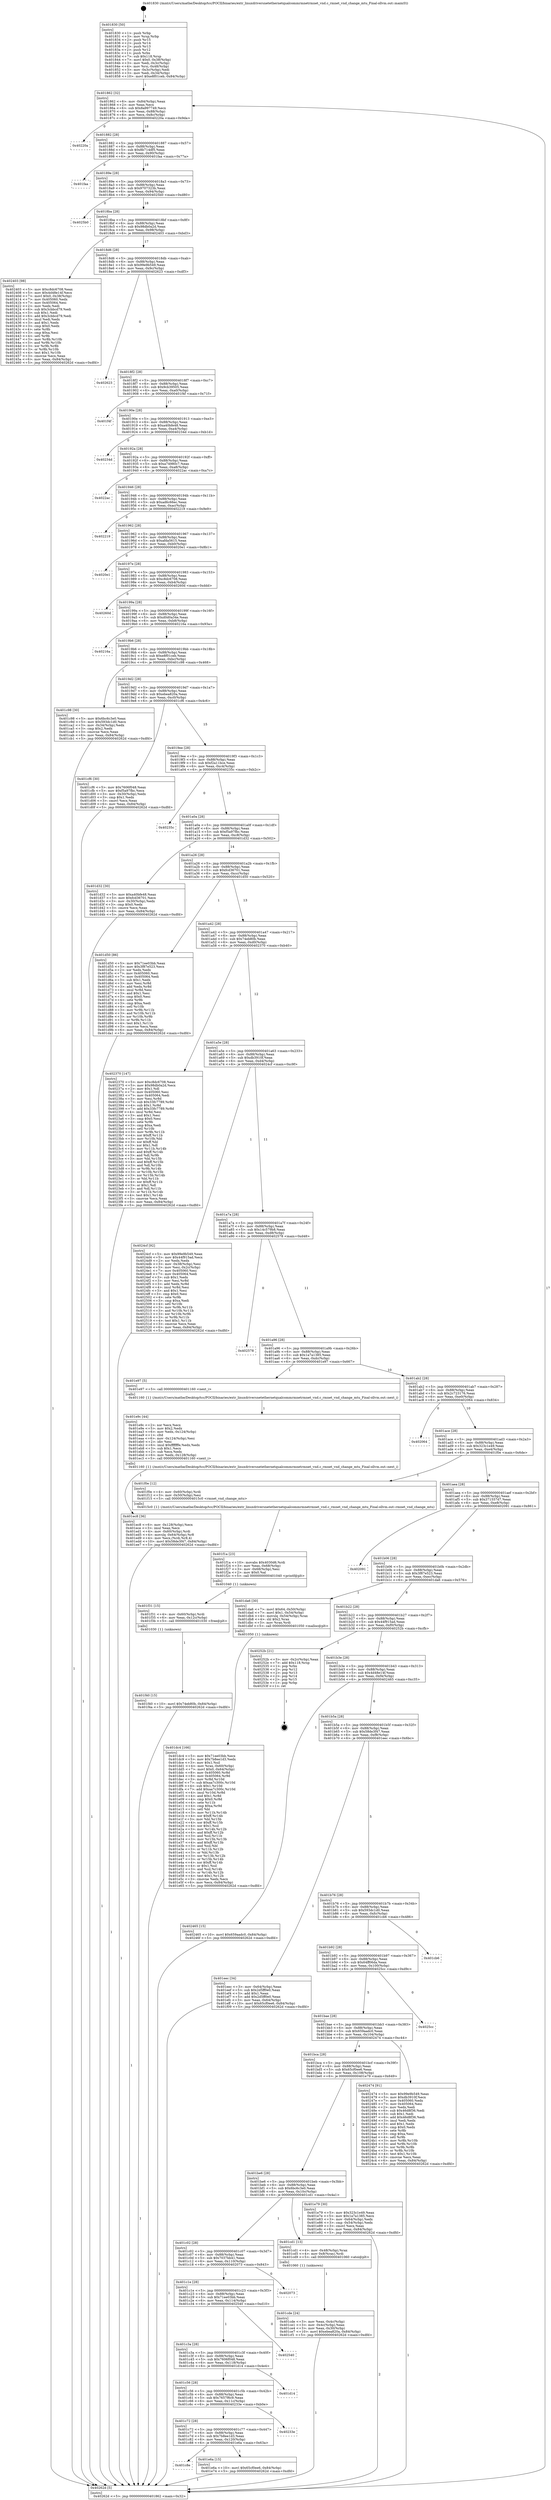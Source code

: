 digraph "0x401830" {
  label = "0x401830 (/mnt/c/Users/mathe/Desktop/tcc/POCII/binaries/extr_linuxdriversnetethernetqualcommrmnetrmnet_vnd.c_rmnet_vnd_change_mtu_Final-ollvm.out::main(0))"
  labelloc = "t"
  node[shape=record]

  Entry [label="",width=0.3,height=0.3,shape=circle,fillcolor=black,style=filled]
  "0x401862" [label="{
     0x401862 [32]\l
     | [instrs]\l
     &nbsp;&nbsp;0x401862 \<+6\>: mov -0x84(%rbp),%eax\l
     &nbsp;&nbsp;0x401868 \<+2\>: mov %eax,%ecx\l
     &nbsp;&nbsp;0x40186a \<+6\>: sub $0x8a997749,%ecx\l
     &nbsp;&nbsp;0x401870 \<+6\>: mov %eax,-0x88(%rbp)\l
     &nbsp;&nbsp;0x401876 \<+6\>: mov %ecx,-0x8c(%rbp)\l
     &nbsp;&nbsp;0x40187c \<+6\>: je 000000000040220a \<main+0x9da\>\l
  }"]
  "0x40220a" [label="{
     0x40220a\l
  }", style=dashed]
  "0x401882" [label="{
     0x401882 [28]\l
     | [instrs]\l
     &nbsp;&nbsp;0x401882 \<+5\>: jmp 0000000000401887 \<main+0x57\>\l
     &nbsp;&nbsp;0x401887 \<+6\>: mov -0x88(%rbp),%eax\l
     &nbsp;&nbsp;0x40188d \<+5\>: sub $0x8b714df5,%eax\l
     &nbsp;&nbsp;0x401892 \<+6\>: mov %eax,-0x90(%rbp)\l
     &nbsp;&nbsp;0x401898 \<+6\>: je 0000000000401faa \<main+0x77a\>\l
  }"]
  Exit [label="",width=0.3,height=0.3,shape=circle,fillcolor=black,style=filled,peripheries=2]
  "0x401faa" [label="{
     0x401faa\l
  }", style=dashed]
  "0x40189e" [label="{
     0x40189e [28]\l
     | [instrs]\l
     &nbsp;&nbsp;0x40189e \<+5\>: jmp 00000000004018a3 \<main+0x73\>\l
     &nbsp;&nbsp;0x4018a3 \<+6\>: mov -0x88(%rbp),%eax\l
     &nbsp;&nbsp;0x4018a9 \<+5\>: sub $0x9707323b,%eax\l
     &nbsp;&nbsp;0x4018ae \<+6\>: mov %eax,-0x94(%rbp)\l
     &nbsp;&nbsp;0x4018b4 \<+6\>: je 00000000004025b0 \<main+0xd80\>\l
  }"]
  "0x401f40" [label="{
     0x401f40 [15]\l
     | [instrs]\l
     &nbsp;&nbsp;0x401f40 \<+10\>: movl $0x74eb80b,-0x84(%rbp)\l
     &nbsp;&nbsp;0x401f4a \<+5\>: jmp 000000000040262d \<main+0xdfd\>\l
  }"]
  "0x4025b0" [label="{
     0x4025b0\l
  }", style=dashed]
  "0x4018ba" [label="{
     0x4018ba [28]\l
     | [instrs]\l
     &nbsp;&nbsp;0x4018ba \<+5\>: jmp 00000000004018bf \<main+0x8f\>\l
     &nbsp;&nbsp;0x4018bf \<+6\>: mov -0x88(%rbp),%eax\l
     &nbsp;&nbsp;0x4018c5 \<+5\>: sub $0x98db0a2d,%eax\l
     &nbsp;&nbsp;0x4018ca \<+6\>: mov %eax,-0x98(%rbp)\l
     &nbsp;&nbsp;0x4018d0 \<+6\>: je 0000000000402403 \<main+0xbd3\>\l
  }"]
  "0x401f31" [label="{
     0x401f31 [15]\l
     | [instrs]\l
     &nbsp;&nbsp;0x401f31 \<+4\>: mov -0x60(%rbp),%rdi\l
     &nbsp;&nbsp;0x401f35 \<+6\>: mov %eax,-0x12c(%rbp)\l
     &nbsp;&nbsp;0x401f3b \<+5\>: call 0000000000401030 \<free@plt\>\l
     | [calls]\l
     &nbsp;&nbsp;0x401030 \{1\} (unknown)\l
  }"]
  "0x402403" [label="{
     0x402403 [98]\l
     | [instrs]\l
     &nbsp;&nbsp;0x402403 \<+5\>: mov $0xc8dc6708,%eax\l
     &nbsp;&nbsp;0x402408 \<+5\>: mov $0x4d48e14f,%ecx\l
     &nbsp;&nbsp;0x40240d \<+7\>: movl $0x0,-0x38(%rbp)\l
     &nbsp;&nbsp;0x402414 \<+7\>: mov 0x405060,%edx\l
     &nbsp;&nbsp;0x40241b \<+7\>: mov 0x405064,%esi\l
     &nbsp;&nbsp;0x402422 \<+2\>: mov %edx,%edi\l
     &nbsp;&nbsp;0x402424 \<+6\>: sub $0x3cbbcd79,%edi\l
     &nbsp;&nbsp;0x40242a \<+3\>: sub $0x1,%edi\l
     &nbsp;&nbsp;0x40242d \<+6\>: add $0x3cbbcd79,%edi\l
     &nbsp;&nbsp;0x402433 \<+3\>: imul %edi,%edx\l
     &nbsp;&nbsp;0x402436 \<+3\>: and $0x1,%edx\l
     &nbsp;&nbsp;0x402439 \<+3\>: cmp $0x0,%edx\l
     &nbsp;&nbsp;0x40243c \<+4\>: sete %r8b\l
     &nbsp;&nbsp;0x402440 \<+3\>: cmp $0xa,%esi\l
     &nbsp;&nbsp;0x402443 \<+4\>: setl %r9b\l
     &nbsp;&nbsp;0x402447 \<+3\>: mov %r8b,%r10b\l
     &nbsp;&nbsp;0x40244a \<+3\>: and %r9b,%r10b\l
     &nbsp;&nbsp;0x40244d \<+3\>: xor %r9b,%r8b\l
     &nbsp;&nbsp;0x402450 \<+3\>: or %r8b,%r10b\l
     &nbsp;&nbsp;0x402453 \<+4\>: test $0x1,%r10b\l
     &nbsp;&nbsp;0x402457 \<+3\>: cmovne %ecx,%eax\l
     &nbsp;&nbsp;0x40245a \<+6\>: mov %eax,-0x84(%rbp)\l
     &nbsp;&nbsp;0x402460 \<+5\>: jmp 000000000040262d \<main+0xdfd\>\l
  }"]
  "0x4018d6" [label="{
     0x4018d6 [28]\l
     | [instrs]\l
     &nbsp;&nbsp;0x4018d6 \<+5\>: jmp 00000000004018db \<main+0xab\>\l
     &nbsp;&nbsp;0x4018db \<+6\>: mov -0x88(%rbp),%eax\l
     &nbsp;&nbsp;0x4018e1 \<+5\>: sub $0x99e9b549,%eax\l
     &nbsp;&nbsp;0x4018e6 \<+6\>: mov %eax,-0x9c(%rbp)\l
     &nbsp;&nbsp;0x4018ec \<+6\>: je 0000000000402623 \<main+0xdf3\>\l
  }"]
  "0x401f1a" [label="{
     0x401f1a [23]\l
     | [instrs]\l
     &nbsp;&nbsp;0x401f1a \<+10\>: movabs $0x4030d6,%rdi\l
     &nbsp;&nbsp;0x401f24 \<+3\>: mov %eax,-0x68(%rbp)\l
     &nbsp;&nbsp;0x401f27 \<+3\>: mov -0x68(%rbp),%esi\l
     &nbsp;&nbsp;0x401f2a \<+2\>: mov $0x0,%al\l
     &nbsp;&nbsp;0x401f2c \<+5\>: call 0000000000401040 \<printf@plt\>\l
     | [calls]\l
     &nbsp;&nbsp;0x401040 \{1\} (unknown)\l
  }"]
  "0x402623" [label="{
     0x402623\l
  }", style=dashed]
  "0x4018f2" [label="{
     0x4018f2 [28]\l
     | [instrs]\l
     &nbsp;&nbsp;0x4018f2 \<+5\>: jmp 00000000004018f7 \<main+0xc7\>\l
     &nbsp;&nbsp;0x4018f7 \<+6\>: mov -0x88(%rbp),%eax\l
     &nbsp;&nbsp;0x4018fd \<+5\>: sub $0x9cb39505,%eax\l
     &nbsp;&nbsp;0x401902 \<+6\>: mov %eax,-0xa0(%rbp)\l
     &nbsp;&nbsp;0x401908 \<+6\>: je 0000000000401f4f \<main+0x71f\>\l
  }"]
  "0x401ec8" [label="{
     0x401ec8 [36]\l
     | [instrs]\l
     &nbsp;&nbsp;0x401ec8 \<+6\>: mov -0x128(%rbp),%ecx\l
     &nbsp;&nbsp;0x401ece \<+3\>: imul %eax,%ecx\l
     &nbsp;&nbsp;0x401ed1 \<+4\>: mov -0x60(%rbp),%rdi\l
     &nbsp;&nbsp;0x401ed5 \<+4\>: movslq -0x64(%rbp),%r8\l
     &nbsp;&nbsp;0x401ed9 \<+4\>: mov %ecx,(%rdi,%r8,4)\l
     &nbsp;&nbsp;0x401edd \<+10\>: movl $0x58de3f47,-0x84(%rbp)\l
     &nbsp;&nbsp;0x401ee7 \<+5\>: jmp 000000000040262d \<main+0xdfd\>\l
  }"]
  "0x401f4f" [label="{
     0x401f4f\l
  }", style=dashed]
  "0x40190e" [label="{
     0x40190e [28]\l
     | [instrs]\l
     &nbsp;&nbsp;0x40190e \<+5\>: jmp 0000000000401913 \<main+0xe3\>\l
     &nbsp;&nbsp;0x401913 \<+6\>: mov -0x88(%rbp),%eax\l
     &nbsp;&nbsp;0x401919 \<+5\>: sub $0xa40bfe48,%eax\l
     &nbsp;&nbsp;0x40191e \<+6\>: mov %eax,-0xa4(%rbp)\l
     &nbsp;&nbsp;0x401924 \<+6\>: je 000000000040234d \<main+0xb1d\>\l
  }"]
  "0x401e9c" [label="{
     0x401e9c [44]\l
     | [instrs]\l
     &nbsp;&nbsp;0x401e9c \<+2\>: xor %ecx,%ecx\l
     &nbsp;&nbsp;0x401e9e \<+5\>: mov $0x2,%edx\l
     &nbsp;&nbsp;0x401ea3 \<+6\>: mov %edx,-0x124(%rbp)\l
     &nbsp;&nbsp;0x401ea9 \<+1\>: cltd\l
     &nbsp;&nbsp;0x401eaa \<+6\>: mov -0x124(%rbp),%esi\l
     &nbsp;&nbsp;0x401eb0 \<+2\>: idiv %esi\l
     &nbsp;&nbsp;0x401eb2 \<+6\>: imul $0xfffffffe,%edx,%edx\l
     &nbsp;&nbsp;0x401eb8 \<+3\>: sub $0x1,%ecx\l
     &nbsp;&nbsp;0x401ebb \<+2\>: sub %ecx,%edx\l
     &nbsp;&nbsp;0x401ebd \<+6\>: mov %edx,-0x128(%rbp)\l
     &nbsp;&nbsp;0x401ec3 \<+5\>: call 0000000000401160 \<next_i\>\l
     | [calls]\l
     &nbsp;&nbsp;0x401160 \{1\} (/mnt/c/Users/mathe/Desktop/tcc/POCII/binaries/extr_linuxdriversnetethernetqualcommrmnetrmnet_vnd.c_rmnet_vnd_change_mtu_Final-ollvm.out::next_i)\l
  }"]
  "0x40234d" [label="{
     0x40234d\l
  }", style=dashed]
  "0x40192a" [label="{
     0x40192a [28]\l
     | [instrs]\l
     &nbsp;&nbsp;0x40192a \<+5\>: jmp 000000000040192f \<main+0xff\>\l
     &nbsp;&nbsp;0x40192f \<+6\>: mov -0x88(%rbp),%eax\l
     &nbsp;&nbsp;0x401935 \<+5\>: sub $0xa74980c7,%eax\l
     &nbsp;&nbsp;0x40193a \<+6\>: mov %eax,-0xa8(%rbp)\l
     &nbsp;&nbsp;0x401940 \<+6\>: je 00000000004022ac \<main+0xa7c\>\l
  }"]
  "0x401c8e" [label="{
     0x401c8e\l
  }", style=dashed]
  "0x4022ac" [label="{
     0x4022ac\l
  }", style=dashed]
  "0x401946" [label="{
     0x401946 [28]\l
     | [instrs]\l
     &nbsp;&nbsp;0x401946 \<+5\>: jmp 000000000040194b \<main+0x11b\>\l
     &nbsp;&nbsp;0x40194b \<+6\>: mov -0x88(%rbp),%eax\l
     &nbsp;&nbsp;0x401951 \<+5\>: sub $0xad6c66ec,%eax\l
     &nbsp;&nbsp;0x401956 \<+6\>: mov %eax,-0xac(%rbp)\l
     &nbsp;&nbsp;0x40195c \<+6\>: je 0000000000402219 \<main+0x9e9\>\l
  }"]
  "0x401e6a" [label="{
     0x401e6a [15]\l
     | [instrs]\l
     &nbsp;&nbsp;0x401e6a \<+10\>: movl $0x65cf0ee6,-0x84(%rbp)\l
     &nbsp;&nbsp;0x401e74 \<+5\>: jmp 000000000040262d \<main+0xdfd\>\l
  }"]
  "0x402219" [label="{
     0x402219\l
  }", style=dashed]
  "0x401962" [label="{
     0x401962 [28]\l
     | [instrs]\l
     &nbsp;&nbsp;0x401962 \<+5\>: jmp 0000000000401967 \<main+0x137\>\l
     &nbsp;&nbsp;0x401967 \<+6\>: mov -0x88(%rbp),%eax\l
     &nbsp;&nbsp;0x40196d \<+5\>: sub $0xafda5615,%eax\l
     &nbsp;&nbsp;0x401972 \<+6\>: mov %eax,-0xb0(%rbp)\l
     &nbsp;&nbsp;0x401978 \<+6\>: je 00000000004020e1 \<main+0x8b1\>\l
  }"]
  "0x401c72" [label="{
     0x401c72 [28]\l
     | [instrs]\l
     &nbsp;&nbsp;0x401c72 \<+5\>: jmp 0000000000401c77 \<main+0x447\>\l
     &nbsp;&nbsp;0x401c77 \<+6\>: mov -0x88(%rbp),%eax\l
     &nbsp;&nbsp;0x401c7d \<+5\>: sub $0x7b8ee1d3,%eax\l
     &nbsp;&nbsp;0x401c82 \<+6\>: mov %eax,-0x120(%rbp)\l
     &nbsp;&nbsp;0x401c88 \<+6\>: je 0000000000401e6a \<main+0x63a\>\l
  }"]
  "0x4020e1" [label="{
     0x4020e1\l
  }", style=dashed]
  "0x40197e" [label="{
     0x40197e [28]\l
     | [instrs]\l
     &nbsp;&nbsp;0x40197e \<+5\>: jmp 0000000000401983 \<main+0x153\>\l
     &nbsp;&nbsp;0x401983 \<+6\>: mov -0x88(%rbp),%eax\l
     &nbsp;&nbsp;0x401989 \<+5\>: sub $0xc8dc6708,%eax\l
     &nbsp;&nbsp;0x40198e \<+6\>: mov %eax,-0xb4(%rbp)\l
     &nbsp;&nbsp;0x401994 \<+6\>: je 000000000040260d \<main+0xddd\>\l
  }"]
  "0x40233e" [label="{
     0x40233e\l
  }", style=dashed]
  "0x40260d" [label="{
     0x40260d\l
  }", style=dashed]
  "0x40199a" [label="{
     0x40199a [28]\l
     | [instrs]\l
     &nbsp;&nbsp;0x40199a \<+5\>: jmp 000000000040199f \<main+0x16f\>\l
     &nbsp;&nbsp;0x40199f \<+6\>: mov -0x88(%rbp),%eax\l
     &nbsp;&nbsp;0x4019a5 \<+5\>: sub $0xd0d0a34e,%eax\l
     &nbsp;&nbsp;0x4019aa \<+6\>: mov %eax,-0xb8(%rbp)\l
     &nbsp;&nbsp;0x4019b0 \<+6\>: je 000000000040216a \<main+0x93a\>\l
  }"]
  "0x401c56" [label="{
     0x401c56 [28]\l
     | [instrs]\l
     &nbsp;&nbsp;0x401c56 \<+5\>: jmp 0000000000401c5b \<main+0x42b\>\l
     &nbsp;&nbsp;0x401c5b \<+6\>: mov -0x88(%rbp),%eax\l
     &nbsp;&nbsp;0x401c61 \<+5\>: sub $0x7657f6c9,%eax\l
     &nbsp;&nbsp;0x401c66 \<+6\>: mov %eax,-0x11c(%rbp)\l
     &nbsp;&nbsp;0x401c6c \<+6\>: je 000000000040233e \<main+0xb0e\>\l
  }"]
  "0x40216a" [label="{
     0x40216a\l
  }", style=dashed]
  "0x4019b6" [label="{
     0x4019b6 [28]\l
     | [instrs]\l
     &nbsp;&nbsp;0x4019b6 \<+5\>: jmp 00000000004019bb \<main+0x18b\>\l
     &nbsp;&nbsp;0x4019bb \<+6\>: mov -0x88(%rbp),%eax\l
     &nbsp;&nbsp;0x4019c1 \<+5\>: sub $0xe8f01ceb,%eax\l
     &nbsp;&nbsp;0x4019c6 \<+6\>: mov %eax,-0xbc(%rbp)\l
     &nbsp;&nbsp;0x4019cc \<+6\>: je 0000000000401c98 \<main+0x468\>\l
  }"]
  "0x401d14" [label="{
     0x401d14\l
  }", style=dashed]
  "0x401c98" [label="{
     0x401c98 [30]\l
     | [instrs]\l
     &nbsp;&nbsp;0x401c98 \<+5\>: mov $0x6bc6c3e0,%eax\l
     &nbsp;&nbsp;0x401c9d \<+5\>: mov $0x593dc1d0,%ecx\l
     &nbsp;&nbsp;0x401ca2 \<+3\>: mov -0x34(%rbp),%edx\l
     &nbsp;&nbsp;0x401ca5 \<+3\>: cmp $0x2,%edx\l
     &nbsp;&nbsp;0x401ca8 \<+3\>: cmovne %ecx,%eax\l
     &nbsp;&nbsp;0x401cab \<+6\>: mov %eax,-0x84(%rbp)\l
     &nbsp;&nbsp;0x401cb1 \<+5\>: jmp 000000000040262d \<main+0xdfd\>\l
  }"]
  "0x4019d2" [label="{
     0x4019d2 [28]\l
     | [instrs]\l
     &nbsp;&nbsp;0x4019d2 \<+5\>: jmp 00000000004019d7 \<main+0x1a7\>\l
     &nbsp;&nbsp;0x4019d7 \<+6\>: mov -0x88(%rbp),%eax\l
     &nbsp;&nbsp;0x4019dd \<+5\>: sub $0xebea820a,%eax\l
     &nbsp;&nbsp;0x4019e2 \<+6\>: mov %eax,-0xc0(%rbp)\l
     &nbsp;&nbsp;0x4019e8 \<+6\>: je 0000000000401cf6 \<main+0x4c6\>\l
  }"]
  "0x40262d" [label="{
     0x40262d [5]\l
     | [instrs]\l
     &nbsp;&nbsp;0x40262d \<+5\>: jmp 0000000000401862 \<main+0x32\>\l
  }"]
  "0x401830" [label="{
     0x401830 [50]\l
     | [instrs]\l
     &nbsp;&nbsp;0x401830 \<+1\>: push %rbp\l
     &nbsp;&nbsp;0x401831 \<+3\>: mov %rsp,%rbp\l
     &nbsp;&nbsp;0x401834 \<+2\>: push %r15\l
     &nbsp;&nbsp;0x401836 \<+2\>: push %r14\l
     &nbsp;&nbsp;0x401838 \<+2\>: push %r13\l
     &nbsp;&nbsp;0x40183a \<+2\>: push %r12\l
     &nbsp;&nbsp;0x40183c \<+1\>: push %rbx\l
     &nbsp;&nbsp;0x40183d \<+7\>: sub $0x118,%rsp\l
     &nbsp;&nbsp;0x401844 \<+7\>: movl $0x0,-0x38(%rbp)\l
     &nbsp;&nbsp;0x40184b \<+3\>: mov %edi,-0x3c(%rbp)\l
     &nbsp;&nbsp;0x40184e \<+4\>: mov %rsi,-0x48(%rbp)\l
     &nbsp;&nbsp;0x401852 \<+3\>: mov -0x3c(%rbp),%edi\l
     &nbsp;&nbsp;0x401855 \<+3\>: mov %edi,-0x34(%rbp)\l
     &nbsp;&nbsp;0x401858 \<+10\>: movl $0xe8f01ceb,-0x84(%rbp)\l
  }"]
  "0x401c3a" [label="{
     0x401c3a [28]\l
     | [instrs]\l
     &nbsp;&nbsp;0x401c3a \<+5\>: jmp 0000000000401c3f \<main+0x40f\>\l
     &nbsp;&nbsp;0x401c3f \<+6\>: mov -0x88(%rbp),%eax\l
     &nbsp;&nbsp;0x401c45 \<+5\>: sub $0x7606f048,%eax\l
     &nbsp;&nbsp;0x401c4a \<+6\>: mov %eax,-0x118(%rbp)\l
     &nbsp;&nbsp;0x401c50 \<+6\>: je 0000000000401d14 \<main+0x4e4\>\l
  }"]
  "0x401cf6" [label="{
     0x401cf6 [30]\l
     | [instrs]\l
     &nbsp;&nbsp;0x401cf6 \<+5\>: mov $0x7606f048,%eax\l
     &nbsp;&nbsp;0x401cfb \<+5\>: mov $0xf5a97fbc,%ecx\l
     &nbsp;&nbsp;0x401d00 \<+3\>: mov -0x30(%rbp),%edx\l
     &nbsp;&nbsp;0x401d03 \<+3\>: cmp $0x1,%edx\l
     &nbsp;&nbsp;0x401d06 \<+3\>: cmovl %ecx,%eax\l
     &nbsp;&nbsp;0x401d09 \<+6\>: mov %eax,-0x84(%rbp)\l
     &nbsp;&nbsp;0x401d0f \<+5\>: jmp 000000000040262d \<main+0xdfd\>\l
  }"]
  "0x4019ee" [label="{
     0x4019ee [28]\l
     | [instrs]\l
     &nbsp;&nbsp;0x4019ee \<+5\>: jmp 00000000004019f3 \<main+0x1c3\>\l
     &nbsp;&nbsp;0x4019f3 \<+6\>: mov -0x88(%rbp),%eax\l
     &nbsp;&nbsp;0x4019f9 \<+5\>: sub $0xf2a11bce,%eax\l
     &nbsp;&nbsp;0x4019fe \<+6\>: mov %eax,-0xc4(%rbp)\l
     &nbsp;&nbsp;0x401a04 \<+6\>: je 000000000040235c \<main+0xb2c\>\l
  }"]
  "0x402540" [label="{
     0x402540\l
  }", style=dashed]
  "0x40235c" [label="{
     0x40235c\l
  }", style=dashed]
  "0x401a0a" [label="{
     0x401a0a [28]\l
     | [instrs]\l
     &nbsp;&nbsp;0x401a0a \<+5\>: jmp 0000000000401a0f \<main+0x1df\>\l
     &nbsp;&nbsp;0x401a0f \<+6\>: mov -0x88(%rbp),%eax\l
     &nbsp;&nbsp;0x401a15 \<+5\>: sub $0xf5a97fbc,%eax\l
     &nbsp;&nbsp;0x401a1a \<+6\>: mov %eax,-0xc8(%rbp)\l
     &nbsp;&nbsp;0x401a20 \<+6\>: je 0000000000401d32 \<main+0x502\>\l
  }"]
  "0x401c1e" [label="{
     0x401c1e [28]\l
     | [instrs]\l
     &nbsp;&nbsp;0x401c1e \<+5\>: jmp 0000000000401c23 \<main+0x3f3\>\l
     &nbsp;&nbsp;0x401c23 \<+6\>: mov -0x88(%rbp),%eax\l
     &nbsp;&nbsp;0x401c29 \<+5\>: sub $0x71ee03bb,%eax\l
     &nbsp;&nbsp;0x401c2e \<+6\>: mov %eax,-0x114(%rbp)\l
     &nbsp;&nbsp;0x401c34 \<+6\>: je 0000000000402540 \<main+0xd10\>\l
  }"]
  "0x401d32" [label="{
     0x401d32 [30]\l
     | [instrs]\l
     &nbsp;&nbsp;0x401d32 \<+5\>: mov $0xa40bfe48,%eax\l
     &nbsp;&nbsp;0x401d37 \<+5\>: mov $0xfcd36701,%ecx\l
     &nbsp;&nbsp;0x401d3c \<+3\>: mov -0x30(%rbp),%edx\l
     &nbsp;&nbsp;0x401d3f \<+3\>: cmp $0x0,%edx\l
     &nbsp;&nbsp;0x401d42 \<+3\>: cmove %ecx,%eax\l
     &nbsp;&nbsp;0x401d45 \<+6\>: mov %eax,-0x84(%rbp)\l
     &nbsp;&nbsp;0x401d4b \<+5\>: jmp 000000000040262d \<main+0xdfd\>\l
  }"]
  "0x401a26" [label="{
     0x401a26 [28]\l
     | [instrs]\l
     &nbsp;&nbsp;0x401a26 \<+5\>: jmp 0000000000401a2b \<main+0x1fb\>\l
     &nbsp;&nbsp;0x401a2b \<+6\>: mov -0x88(%rbp),%eax\l
     &nbsp;&nbsp;0x401a31 \<+5\>: sub $0xfcd36701,%eax\l
     &nbsp;&nbsp;0x401a36 \<+6\>: mov %eax,-0xcc(%rbp)\l
     &nbsp;&nbsp;0x401a3c \<+6\>: je 0000000000401d50 \<main+0x520\>\l
  }"]
  "0x402073" [label="{
     0x402073\l
  }", style=dashed]
  "0x401d50" [label="{
     0x401d50 [86]\l
     | [instrs]\l
     &nbsp;&nbsp;0x401d50 \<+5\>: mov $0x71ee03bb,%eax\l
     &nbsp;&nbsp;0x401d55 \<+5\>: mov $0x3f87e523,%ecx\l
     &nbsp;&nbsp;0x401d5a \<+2\>: xor %edx,%edx\l
     &nbsp;&nbsp;0x401d5c \<+7\>: mov 0x405060,%esi\l
     &nbsp;&nbsp;0x401d63 \<+7\>: mov 0x405064,%edi\l
     &nbsp;&nbsp;0x401d6a \<+3\>: sub $0x1,%edx\l
     &nbsp;&nbsp;0x401d6d \<+3\>: mov %esi,%r8d\l
     &nbsp;&nbsp;0x401d70 \<+3\>: add %edx,%r8d\l
     &nbsp;&nbsp;0x401d73 \<+4\>: imul %r8d,%esi\l
     &nbsp;&nbsp;0x401d77 \<+3\>: and $0x1,%esi\l
     &nbsp;&nbsp;0x401d7a \<+3\>: cmp $0x0,%esi\l
     &nbsp;&nbsp;0x401d7d \<+4\>: sete %r9b\l
     &nbsp;&nbsp;0x401d81 \<+3\>: cmp $0xa,%edi\l
     &nbsp;&nbsp;0x401d84 \<+4\>: setl %r10b\l
     &nbsp;&nbsp;0x401d88 \<+3\>: mov %r9b,%r11b\l
     &nbsp;&nbsp;0x401d8b \<+3\>: and %r10b,%r11b\l
     &nbsp;&nbsp;0x401d8e \<+3\>: xor %r10b,%r9b\l
     &nbsp;&nbsp;0x401d91 \<+3\>: or %r9b,%r11b\l
     &nbsp;&nbsp;0x401d94 \<+4\>: test $0x1,%r11b\l
     &nbsp;&nbsp;0x401d98 \<+3\>: cmovne %ecx,%eax\l
     &nbsp;&nbsp;0x401d9b \<+6\>: mov %eax,-0x84(%rbp)\l
     &nbsp;&nbsp;0x401da1 \<+5\>: jmp 000000000040262d \<main+0xdfd\>\l
  }"]
  "0x401a42" [label="{
     0x401a42 [28]\l
     | [instrs]\l
     &nbsp;&nbsp;0x401a42 \<+5\>: jmp 0000000000401a47 \<main+0x217\>\l
     &nbsp;&nbsp;0x401a47 \<+6\>: mov -0x88(%rbp),%eax\l
     &nbsp;&nbsp;0x401a4d \<+5\>: sub $0x74eb80b,%eax\l
     &nbsp;&nbsp;0x401a52 \<+6\>: mov %eax,-0xd0(%rbp)\l
     &nbsp;&nbsp;0x401a58 \<+6\>: je 0000000000402370 \<main+0xb40\>\l
  }"]
  "0x401dc4" [label="{
     0x401dc4 [166]\l
     | [instrs]\l
     &nbsp;&nbsp;0x401dc4 \<+5\>: mov $0x71ee03bb,%ecx\l
     &nbsp;&nbsp;0x401dc9 \<+5\>: mov $0x7b8ee1d3,%edx\l
     &nbsp;&nbsp;0x401dce \<+3\>: mov $0x1,%sil\l
     &nbsp;&nbsp;0x401dd1 \<+4\>: mov %rax,-0x60(%rbp)\l
     &nbsp;&nbsp;0x401dd5 \<+7\>: movl $0x0,-0x64(%rbp)\l
     &nbsp;&nbsp;0x401ddc \<+8\>: mov 0x405060,%r8d\l
     &nbsp;&nbsp;0x401de4 \<+8\>: mov 0x405064,%r9d\l
     &nbsp;&nbsp;0x401dec \<+3\>: mov %r8d,%r10d\l
     &nbsp;&nbsp;0x401def \<+7\>: sub $0xaa7c300c,%r10d\l
     &nbsp;&nbsp;0x401df6 \<+4\>: sub $0x1,%r10d\l
     &nbsp;&nbsp;0x401dfa \<+7\>: add $0xaa7c300c,%r10d\l
     &nbsp;&nbsp;0x401e01 \<+4\>: imul %r10d,%r8d\l
     &nbsp;&nbsp;0x401e05 \<+4\>: and $0x1,%r8d\l
     &nbsp;&nbsp;0x401e09 \<+4\>: cmp $0x0,%r8d\l
     &nbsp;&nbsp;0x401e0d \<+4\>: sete %r11b\l
     &nbsp;&nbsp;0x401e11 \<+4\>: cmp $0xa,%r9d\l
     &nbsp;&nbsp;0x401e15 \<+3\>: setl %bl\l
     &nbsp;&nbsp;0x401e18 \<+3\>: mov %r11b,%r14b\l
     &nbsp;&nbsp;0x401e1b \<+4\>: xor $0xff,%r14b\l
     &nbsp;&nbsp;0x401e1f \<+3\>: mov %bl,%r15b\l
     &nbsp;&nbsp;0x401e22 \<+4\>: xor $0xff,%r15b\l
     &nbsp;&nbsp;0x401e26 \<+4\>: xor $0x1,%sil\l
     &nbsp;&nbsp;0x401e2a \<+3\>: mov %r14b,%r12b\l
     &nbsp;&nbsp;0x401e2d \<+4\>: and $0xff,%r12b\l
     &nbsp;&nbsp;0x401e31 \<+3\>: and %sil,%r11b\l
     &nbsp;&nbsp;0x401e34 \<+3\>: mov %r15b,%r13b\l
     &nbsp;&nbsp;0x401e37 \<+4\>: and $0xff,%r13b\l
     &nbsp;&nbsp;0x401e3b \<+3\>: and %sil,%bl\l
     &nbsp;&nbsp;0x401e3e \<+3\>: or %r11b,%r12b\l
     &nbsp;&nbsp;0x401e41 \<+3\>: or %bl,%r13b\l
     &nbsp;&nbsp;0x401e44 \<+3\>: xor %r13b,%r12b\l
     &nbsp;&nbsp;0x401e47 \<+3\>: or %r15b,%r14b\l
     &nbsp;&nbsp;0x401e4a \<+4\>: xor $0xff,%r14b\l
     &nbsp;&nbsp;0x401e4e \<+4\>: or $0x1,%sil\l
     &nbsp;&nbsp;0x401e52 \<+3\>: and %sil,%r14b\l
     &nbsp;&nbsp;0x401e55 \<+3\>: or %r14b,%r12b\l
     &nbsp;&nbsp;0x401e58 \<+4\>: test $0x1,%r12b\l
     &nbsp;&nbsp;0x401e5c \<+3\>: cmovne %edx,%ecx\l
     &nbsp;&nbsp;0x401e5f \<+6\>: mov %ecx,-0x84(%rbp)\l
     &nbsp;&nbsp;0x401e65 \<+5\>: jmp 000000000040262d \<main+0xdfd\>\l
  }"]
  "0x402370" [label="{
     0x402370 [147]\l
     | [instrs]\l
     &nbsp;&nbsp;0x402370 \<+5\>: mov $0xc8dc6708,%eax\l
     &nbsp;&nbsp;0x402375 \<+5\>: mov $0x98db0a2d,%ecx\l
     &nbsp;&nbsp;0x40237a \<+2\>: mov $0x1,%dl\l
     &nbsp;&nbsp;0x40237c \<+7\>: mov 0x405060,%esi\l
     &nbsp;&nbsp;0x402383 \<+7\>: mov 0x405064,%edi\l
     &nbsp;&nbsp;0x40238a \<+3\>: mov %esi,%r8d\l
     &nbsp;&nbsp;0x40238d \<+7\>: sub $0x33fc7789,%r8d\l
     &nbsp;&nbsp;0x402394 \<+4\>: sub $0x1,%r8d\l
     &nbsp;&nbsp;0x402398 \<+7\>: add $0x33fc7789,%r8d\l
     &nbsp;&nbsp;0x40239f \<+4\>: imul %r8d,%esi\l
     &nbsp;&nbsp;0x4023a3 \<+3\>: and $0x1,%esi\l
     &nbsp;&nbsp;0x4023a6 \<+3\>: cmp $0x0,%esi\l
     &nbsp;&nbsp;0x4023a9 \<+4\>: sete %r9b\l
     &nbsp;&nbsp;0x4023ad \<+3\>: cmp $0xa,%edi\l
     &nbsp;&nbsp;0x4023b0 \<+4\>: setl %r10b\l
     &nbsp;&nbsp;0x4023b4 \<+3\>: mov %r9b,%r11b\l
     &nbsp;&nbsp;0x4023b7 \<+4\>: xor $0xff,%r11b\l
     &nbsp;&nbsp;0x4023bb \<+3\>: mov %r10b,%bl\l
     &nbsp;&nbsp;0x4023be \<+3\>: xor $0xff,%bl\l
     &nbsp;&nbsp;0x4023c1 \<+3\>: xor $0x1,%dl\l
     &nbsp;&nbsp;0x4023c4 \<+3\>: mov %r11b,%r14b\l
     &nbsp;&nbsp;0x4023c7 \<+4\>: and $0xff,%r14b\l
     &nbsp;&nbsp;0x4023cb \<+3\>: and %dl,%r9b\l
     &nbsp;&nbsp;0x4023ce \<+3\>: mov %bl,%r15b\l
     &nbsp;&nbsp;0x4023d1 \<+4\>: and $0xff,%r15b\l
     &nbsp;&nbsp;0x4023d5 \<+3\>: and %dl,%r10b\l
     &nbsp;&nbsp;0x4023d8 \<+3\>: or %r9b,%r14b\l
     &nbsp;&nbsp;0x4023db \<+3\>: or %r10b,%r15b\l
     &nbsp;&nbsp;0x4023de \<+3\>: xor %r15b,%r14b\l
     &nbsp;&nbsp;0x4023e1 \<+3\>: or %bl,%r11b\l
     &nbsp;&nbsp;0x4023e4 \<+4\>: xor $0xff,%r11b\l
     &nbsp;&nbsp;0x4023e8 \<+3\>: or $0x1,%dl\l
     &nbsp;&nbsp;0x4023eb \<+3\>: and %dl,%r11b\l
     &nbsp;&nbsp;0x4023ee \<+3\>: or %r11b,%r14b\l
     &nbsp;&nbsp;0x4023f1 \<+4\>: test $0x1,%r14b\l
     &nbsp;&nbsp;0x4023f5 \<+3\>: cmovne %ecx,%eax\l
     &nbsp;&nbsp;0x4023f8 \<+6\>: mov %eax,-0x84(%rbp)\l
     &nbsp;&nbsp;0x4023fe \<+5\>: jmp 000000000040262d \<main+0xdfd\>\l
  }"]
  "0x401a5e" [label="{
     0x401a5e [28]\l
     | [instrs]\l
     &nbsp;&nbsp;0x401a5e \<+5\>: jmp 0000000000401a63 \<main+0x233\>\l
     &nbsp;&nbsp;0x401a63 \<+6\>: mov -0x88(%rbp),%eax\l
     &nbsp;&nbsp;0x401a69 \<+5\>: sub $0xdb3910f,%eax\l
     &nbsp;&nbsp;0x401a6e \<+6\>: mov %eax,-0xd4(%rbp)\l
     &nbsp;&nbsp;0x401a74 \<+6\>: je 00000000004024cf \<main+0xc9f\>\l
  }"]
  "0x401cde" [label="{
     0x401cde [24]\l
     | [instrs]\l
     &nbsp;&nbsp;0x401cde \<+3\>: mov %eax,-0x4c(%rbp)\l
     &nbsp;&nbsp;0x401ce1 \<+3\>: mov -0x4c(%rbp),%eax\l
     &nbsp;&nbsp;0x401ce4 \<+3\>: mov %eax,-0x30(%rbp)\l
     &nbsp;&nbsp;0x401ce7 \<+10\>: movl $0xebea820a,-0x84(%rbp)\l
     &nbsp;&nbsp;0x401cf1 \<+5\>: jmp 000000000040262d \<main+0xdfd\>\l
  }"]
  "0x4024cf" [label="{
     0x4024cf [92]\l
     | [instrs]\l
     &nbsp;&nbsp;0x4024cf \<+5\>: mov $0x99e9b549,%eax\l
     &nbsp;&nbsp;0x4024d4 \<+5\>: mov $0x44f915ad,%ecx\l
     &nbsp;&nbsp;0x4024d9 \<+2\>: xor %edx,%edx\l
     &nbsp;&nbsp;0x4024db \<+3\>: mov -0x38(%rbp),%esi\l
     &nbsp;&nbsp;0x4024de \<+3\>: mov %esi,-0x2c(%rbp)\l
     &nbsp;&nbsp;0x4024e1 \<+7\>: mov 0x405060,%esi\l
     &nbsp;&nbsp;0x4024e8 \<+7\>: mov 0x405064,%edi\l
     &nbsp;&nbsp;0x4024ef \<+3\>: sub $0x1,%edx\l
     &nbsp;&nbsp;0x4024f2 \<+3\>: mov %esi,%r8d\l
     &nbsp;&nbsp;0x4024f5 \<+3\>: add %edx,%r8d\l
     &nbsp;&nbsp;0x4024f8 \<+4\>: imul %r8d,%esi\l
     &nbsp;&nbsp;0x4024fc \<+3\>: and $0x1,%esi\l
     &nbsp;&nbsp;0x4024ff \<+3\>: cmp $0x0,%esi\l
     &nbsp;&nbsp;0x402502 \<+4\>: sete %r9b\l
     &nbsp;&nbsp;0x402506 \<+3\>: cmp $0xa,%edi\l
     &nbsp;&nbsp;0x402509 \<+4\>: setl %r10b\l
     &nbsp;&nbsp;0x40250d \<+3\>: mov %r9b,%r11b\l
     &nbsp;&nbsp;0x402510 \<+3\>: and %r10b,%r11b\l
     &nbsp;&nbsp;0x402513 \<+3\>: xor %r10b,%r9b\l
     &nbsp;&nbsp;0x402516 \<+3\>: or %r9b,%r11b\l
     &nbsp;&nbsp;0x402519 \<+4\>: test $0x1,%r11b\l
     &nbsp;&nbsp;0x40251d \<+3\>: cmovne %ecx,%eax\l
     &nbsp;&nbsp;0x402520 \<+6\>: mov %eax,-0x84(%rbp)\l
     &nbsp;&nbsp;0x402526 \<+5\>: jmp 000000000040262d \<main+0xdfd\>\l
  }"]
  "0x401a7a" [label="{
     0x401a7a [28]\l
     | [instrs]\l
     &nbsp;&nbsp;0x401a7a \<+5\>: jmp 0000000000401a7f \<main+0x24f\>\l
     &nbsp;&nbsp;0x401a7f \<+6\>: mov -0x88(%rbp),%eax\l
     &nbsp;&nbsp;0x401a85 \<+5\>: sub $0x14c579b8,%eax\l
     &nbsp;&nbsp;0x401a8a \<+6\>: mov %eax,-0xd8(%rbp)\l
     &nbsp;&nbsp;0x401a90 \<+6\>: je 0000000000402578 \<main+0xd48\>\l
  }"]
  "0x401c02" [label="{
     0x401c02 [28]\l
     | [instrs]\l
     &nbsp;&nbsp;0x401c02 \<+5\>: jmp 0000000000401c07 \<main+0x3d7\>\l
     &nbsp;&nbsp;0x401c07 \<+6\>: mov -0x88(%rbp),%eax\l
     &nbsp;&nbsp;0x401c0d \<+5\>: sub $0x7037bb41,%eax\l
     &nbsp;&nbsp;0x401c12 \<+6\>: mov %eax,-0x110(%rbp)\l
     &nbsp;&nbsp;0x401c18 \<+6\>: je 0000000000402073 \<main+0x843\>\l
  }"]
  "0x402578" [label="{
     0x402578\l
  }", style=dashed]
  "0x401a96" [label="{
     0x401a96 [28]\l
     | [instrs]\l
     &nbsp;&nbsp;0x401a96 \<+5\>: jmp 0000000000401a9b \<main+0x26b\>\l
     &nbsp;&nbsp;0x401a9b \<+6\>: mov -0x88(%rbp),%eax\l
     &nbsp;&nbsp;0x401aa1 \<+5\>: sub $0x1a7a1385,%eax\l
     &nbsp;&nbsp;0x401aa6 \<+6\>: mov %eax,-0xdc(%rbp)\l
     &nbsp;&nbsp;0x401aac \<+6\>: je 0000000000401e97 \<main+0x667\>\l
  }"]
  "0x401cd1" [label="{
     0x401cd1 [13]\l
     | [instrs]\l
     &nbsp;&nbsp;0x401cd1 \<+4\>: mov -0x48(%rbp),%rax\l
     &nbsp;&nbsp;0x401cd5 \<+4\>: mov 0x8(%rax),%rdi\l
     &nbsp;&nbsp;0x401cd9 \<+5\>: call 0000000000401060 \<atoi@plt\>\l
     | [calls]\l
     &nbsp;&nbsp;0x401060 \{1\} (unknown)\l
  }"]
  "0x401e97" [label="{
     0x401e97 [5]\l
     | [instrs]\l
     &nbsp;&nbsp;0x401e97 \<+5\>: call 0000000000401160 \<next_i\>\l
     | [calls]\l
     &nbsp;&nbsp;0x401160 \{1\} (/mnt/c/Users/mathe/Desktop/tcc/POCII/binaries/extr_linuxdriversnetethernetqualcommrmnetrmnet_vnd.c_rmnet_vnd_change_mtu_Final-ollvm.out::next_i)\l
  }"]
  "0x401ab2" [label="{
     0x401ab2 [28]\l
     | [instrs]\l
     &nbsp;&nbsp;0x401ab2 \<+5\>: jmp 0000000000401ab7 \<main+0x287\>\l
     &nbsp;&nbsp;0x401ab7 \<+6\>: mov -0x88(%rbp),%eax\l
     &nbsp;&nbsp;0x401abd \<+5\>: sub $0x2c723176,%eax\l
     &nbsp;&nbsp;0x401ac2 \<+6\>: mov %eax,-0xe0(%rbp)\l
     &nbsp;&nbsp;0x401ac8 \<+6\>: je 0000000000402064 \<main+0x834\>\l
  }"]
  "0x401be6" [label="{
     0x401be6 [28]\l
     | [instrs]\l
     &nbsp;&nbsp;0x401be6 \<+5\>: jmp 0000000000401beb \<main+0x3bb\>\l
     &nbsp;&nbsp;0x401beb \<+6\>: mov -0x88(%rbp),%eax\l
     &nbsp;&nbsp;0x401bf1 \<+5\>: sub $0x6bc6c3e0,%eax\l
     &nbsp;&nbsp;0x401bf6 \<+6\>: mov %eax,-0x10c(%rbp)\l
     &nbsp;&nbsp;0x401bfc \<+6\>: je 0000000000401cd1 \<main+0x4a1\>\l
  }"]
  "0x402064" [label="{
     0x402064\l
  }", style=dashed]
  "0x401ace" [label="{
     0x401ace [28]\l
     | [instrs]\l
     &nbsp;&nbsp;0x401ace \<+5\>: jmp 0000000000401ad3 \<main+0x2a3\>\l
     &nbsp;&nbsp;0x401ad3 \<+6\>: mov -0x88(%rbp),%eax\l
     &nbsp;&nbsp;0x401ad9 \<+5\>: sub $0x323c1e49,%eax\l
     &nbsp;&nbsp;0x401ade \<+6\>: mov %eax,-0xe4(%rbp)\l
     &nbsp;&nbsp;0x401ae4 \<+6\>: je 0000000000401f0e \<main+0x6de\>\l
  }"]
  "0x401e79" [label="{
     0x401e79 [30]\l
     | [instrs]\l
     &nbsp;&nbsp;0x401e79 \<+5\>: mov $0x323c1e49,%eax\l
     &nbsp;&nbsp;0x401e7e \<+5\>: mov $0x1a7a1385,%ecx\l
     &nbsp;&nbsp;0x401e83 \<+3\>: mov -0x64(%rbp),%edx\l
     &nbsp;&nbsp;0x401e86 \<+3\>: cmp -0x54(%rbp),%edx\l
     &nbsp;&nbsp;0x401e89 \<+3\>: cmovl %ecx,%eax\l
     &nbsp;&nbsp;0x401e8c \<+6\>: mov %eax,-0x84(%rbp)\l
     &nbsp;&nbsp;0x401e92 \<+5\>: jmp 000000000040262d \<main+0xdfd\>\l
  }"]
  "0x401f0e" [label="{
     0x401f0e [12]\l
     | [instrs]\l
     &nbsp;&nbsp;0x401f0e \<+4\>: mov -0x60(%rbp),%rdi\l
     &nbsp;&nbsp;0x401f12 \<+3\>: mov -0x50(%rbp),%esi\l
     &nbsp;&nbsp;0x401f15 \<+5\>: call 00000000004015c0 \<rmnet_vnd_change_mtu\>\l
     | [calls]\l
     &nbsp;&nbsp;0x4015c0 \{1\} (/mnt/c/Users/mathe/Desktop/tcc/POCII/binaries/extr_linuxdriversnetethernetqualcommrmnetrmnet_vnd.c_rmnet_vnd_change_mtu_Final-ollvm.out::rmnet_vnd_change_mtu)\l
  }"]
  "0x401aea" [label="{
     0x401aea [28]\l
     | [instrs]\l
     &nbsp;&nbsp;0x401aea \<+5\>: jmp 0000000000401aef \<main+0x2bf\>\l
     &nbsp;&nbsp;0x401aef \<+6\>: mov -0x88(%rbp),%eax\l
     &nbsp;&nbsp;0x401af5 \<+5\>: sub $0x371557d7,%eax\l
     &nbsp;&nbsp;0x401afa \<+6\>: mov %eax,-0xe8(%rbp)\l
     &nbsp;&nbsp;0x401b00 \<+6\>: je 0000000000402091 \<main+0x861\>\l
  }"]
  "0x401bca" [label="{
     0x401bca [28]\l
     | [instrs]\l
     &nbsp;&nbsp;0x401bca \<+5\>: jmp 0000000000401bcf \<main+0x39f\>\l
     &nbsp;&nbsp;0x401bcf \<+6\>: mov -0x88(%rbp),%eax\l
     &nbsp;&nbsp;0x401bd5 \<+5\>: sub $0x65cf0ee6,%eax\l
     &nbsp;&nbsp;0x401bda \<+6\>: mov %eax,-0x108(%rbp)\l
     &nbsp;&nbsp;0x401be0 \<+6\>: je 0000000000401e79 \<main+0x649\>\l
  }"]
  "0x402091" [label="{
     0x402091\l
  }", style=dashed]
  "0x401b06" [label="{
     0x401b06 [28]\l
     | [instrs]\l
     &nbsp;&nbsp;0x401b06 \<+5\>: jmp 0000000000401b0b \<main+0x2db\>\l
     &nbsp;&nbsp;0x401b0b \<+6\>: mov -0x88(%rbp),%eax\l
     &nbsp;&nbsp;0x401b11 \<+5\>: sub $0x3f87e523,%eax\l
     &nbsp;&nbsp;0x401b16 \<+6\>: mov %eax,-0xec(%rbp)\l
     &nbsp;&nbsp;0x401b1c \<+6\>: je 0000000000401da6 \<main+0x576\>\l
  }"]
  "0x402474" [label="{
     0x402474 [91]\l
     | [instrs]\l
     &nbsp;&nbsp;0x402474 \<+5\>: mov $0x99e9b549,%eax\l
     &nbsp;&nbsp;0x402479 \<+5\>: mov $0xdb3910f,%ecx\l
     &nbsp;&nbsp;0x40247e \<+7\>: mov 0x405060,%edx\l
     &nbsp;&nbsp;0x402485 \<+7\>: mov 0x405064,%esi\l
     &nbsp;&nbsp;0x40248c \<+2\>: mov %edx,%edi\l
     &nbsp;&nbsp;0x40248e \<+6\>: sub $0x46d8f36,%edi\l
     &nbsp;&nbsp;0x402494 \<+3\>: sub $0x1,%edi\l
     &nbsp;&nbsp;0x402497 \<+6\>: add $0x46d8f36,%edi\l
     &nbsp;&nbsp;0x40249d \<+3\>: imul %edi,%edx\l
     &nbsp;&nbsp;0x4024a0 \<+3\>: and $0x1,%edx\l
     &nbsp;&nbsp;0x4024a3 \<+3\>: cmp $0x0,%edx\l
     &nbsp;&nbsp;0x4024a6 \<+4\>: sete %r8b\l
     &nbsp;&nbsp;0x4024aa \<+3\>: cmp $0xa,%esi\l
     &nbsp;&nbsp;0x4024ad \<+4\>: setl %r9b\l
     &nbsp;&nbsp;0x4024b1 \<+3\>: mov %r8b,%r10b\l
     &nbsp;&nbsp;0x4024b4 \<+3\>: and %r9b,%r10b\l
     &nbsp;&nbsp;0x4024b7 \<+3\>: xor %r9b,%r8b\l
     &nbsp;&nbsp;0x4024ba \<+3\>: or %r8b,%r10b\l
     &nbsp;&nbsp;0x4024bd \<+4\>: test $0x1,%r10b\l
     &nbsp;&nbsp;0x4024c1 \<+3\>: cmovne %ecx,%eax\l
     &nbsp;&nbsp;0x4024c4 \<+6\>: mov %eax,-0x84(%rbp)\l
     &nbsp;&nbsp;0x4024ca \<+5\>: jmp 000000000040262d \<main+0xdfd\>\l
  }"]
  "0x401da6" [label="{
     0x401da6 [30]\l
     | [instrs]\l
     &nbsp;&nbsp;0x401da6 \<+7\>: movl $0x64,-0x50(%rbp)\l
     &nbsp;&nbsp;0x401dad \<+7\>: movl $0x1,-0x54(%rbp)\l
     &nbsp;&nbsp;0x401db4 \<+4\>: movslq -0x54(%rbp),%rax\l
     &nbsp;&nbsp;0x401db8 \<+4\>: shl $0x2,%rax\l
     &nbsp;&nbsp;0x401dbc \<+3\>: mov %rax,%rdi\l
     &nbsp;&nbsp;0x401dbf \<+5\>: call 0000000000401050 \<malloc@plt\>\l
     | [calls]\l
     &nbsp;&nbsp;0x401050 \{1\} (unknown)\l
  }"]
  "0x401b22" [label="{
     0x401b22 [28]\l
     | [instrs]\l
     &nbsp;&nbsp;0x401b22 \<+5\>: jmp 0000000000401b27 \<main+0x2f7\>\l
     &nbsp;&nbsp;0x401b27 \<+6\>: mov -0x88(%rbp),%eax\l
     &nbsp;&nbsp;0x401b2d \<+5\>: sub $0x44f915ad,%eax\l
     &nbsp;&nbsp;0x401b32 \<+6\>: mov %eax,-0xf0(%rbp)\l
     &nbsp;&nbsp;0x401b38 \<+6\>: je 000000000040252b \<main+0xcfb\>\l
  }"]
  "0x401bae" [label="{
     0x401bae [28]\l
     | [instrs]\l
     &nbsp;&nbsp;0x401bae \<+5\>: jmp 0000000000401bb3 \<main+0x383\>\l
     &nbsp;&nbsp;0x401bb3 \<+6\>: mov -0x88(%rbp),%eax\l
     &nbsp;&nbsp;0x401bb9 \<+5\>: sub $0x659aadc0,%eax\l
     &nbsp;&nbsp;0x401bbe \<+6\>: mov %eax,-0x104(%rbp)\l
     &nbsp;&nbsp;0x401bc4 \<+6\>: je 0000000000402474 \<main+0xc44\>\l
  }"]
  "0x40252b" [label="{
     0x40252b [21]\l
     | [instrs]\l
     &nbsp;&nbsp;0x40252b \<+3\>: mov -0x2c(%rbp),%eax\l
     &nbsp;&nbsp;0x40252e \<+7\>: add $0x118,%rsp\l
     &nbsp;&nbsp;0x402535 \<+1\>: pop %rbx\l
     &nbsp;&nbsp;0x402536 \<+2\>: pop %r12\l
     &nbsp;&nbsp;0x402538 \<+2\>: pop %r13\l
     &nbsp;&nbsp;0x40253a \<+2\>: pop %r14\l
     &nbsp;&nbsp;0x40253c \<+2\>: pop %r15\l
     &nbsp;&nbsp;0x40253e \<+1\>: pop %rbp\l
     &nbsp;&nbsp;0x40253f \<+1\>: ret\l
  }"]
  "0x401b3e" [label="{
     0x401b3e [28]\l
     | [instrs]\l
     &nbsp;&nbsp;0x401b3e \<+5\>: jmp 0000000000401b43 \<main+0x313\>\l
     &nbsp;&nbsp;0x401b43 \<+6\>: mov -0x88(%rbp),%eax\l
     &nbsp;&nbsp;0x401b49 \<+5\>: sub $0x4d48e14f,%eax\l
     &nbsp;&nbsp;0x401b4e \<+6\>: mov %eax,-0xf4(%rbp)\l
     &nbsp;&nbsp;0x401b54 \<+6\>: je 0000000000402465 \<main+0xc35\>\l
  }"]
  "0x4025cc" [label="{
     0x4025cc\l
  }", style=dashed]
  "0x402465" [label="{
     0x402465 [15]\l
     | [instrs]\l
     &nbsp;&nbsp;0x402465 \<+10\>: movl $0x659aadc0,-0x84(%rbp)\l
     &nbsp;&nbsp;0x40246f \<+5\>: jmp 000000000040262d \<main+0xdfd\>\l
  }"]
  "0x401b5a" [label="{
     0x401b5a [28]\l
     | [instrs]\l
     &nbsp;&nbsp;0x401b5a \<+5\>: jmp 0000000000401b5f \<main+0x32f\>\l
     &nbsp;&nbsp;0x401b5f \<+6\>: mov -0x88(%rbp),%eax\l
     &nbsp;&nbsp;0x401b65 \<+5\>: sub $0x58de3f47,%eax\l
     &nbsp;&nbsp;0x401b6a \<+6\>: mov %eax,-0xf8(%rbp)\l
     &nbsp;&nbsp;0x401b70 \<+6\>: je 0000000000401eec \<main+0x6bc\>\l
  }"]
  "0x401b92" [label="{
     0x401b92 [28]\l
     | [instrs]\l
     &nbsp;&nbsp;0x401b92 \<+5\>: jmp 0000000000401b97 \<main+0x367\>\l
     &nbsp;&nbsp;0x401b97 \<+6\>: mov -0x88(%rbp),%eax\l
     &nbsp;&nbsp;0x401b9d \<+5\>: sub $0x64ff06da,%eax\l
     &nbsp;&nbsp;0x401ba2 \<+6\>: mov %eax,-0x100(%rbp)\l
     &nbsp;&nbsp;0x401ba8 \<+6\>: je 00000000004025cc \<main+0xd9c\>\l
  }"]
  "0x401eec" [label="{
     0x401eec [34]\l
     | [instrs]\l
     &nbsp;&nbsp;0x401eec \<+3\>: mov -0x64(%rbp),%eax\l
     &nbsp;&nbsp;0x401eef \<+5\>: sub $0x2d5ff0e0,%eax\l
     &nbsp;&nbsp;0x401ef4 \<+3\>: add $0x1,%eax\l
     &nbsp;&nbsp;0x401ef7 \<+5\>: add $0x2d5ff0e0,%eax\l
     &nbsp;&nbsp;0x401efc \<+3\>: mov %eax,-0x64(%rbp)\l
     &nbsp;&nbsp;0x401eff \<+10\>: movl $0x65cf0ee6,-0x84(%rbp)\l
     &nbsp;&nbsp;0x401f09 \<+5\>: jmp 000000000040262d \<main+0xdfd\>\l
  }"]
  "0x401b76" [label="{
     0x401b76 [28]\l
     | [instrs]\l
     &nbsp;&nbsp;0x401b76 \<+5\>: jmp 0000000000401b7b \<main+0x34b\>\l
     &nbsp;&nbsp;0x401b7b \<+6\>: mov -0x88(%rbp),%eax\l
     &nbsp;&nbsp;0x401b81 \<+5\>: sub $0x593dc1d0,%eax\l
     &nbsp;&nbsp;0x401b86 \<+6\>: mov %eax,-0xfc(%rbp)\l
     &nbsp;&nbsp;0x401b8c \<+6\>: je 0000000000401cb6 \<main+0x486\>\l
  }"]
  "0x401cb6" [label="{
     0x401cb6\l
  }", style=dashed]
  Entry -> "0x401830" [label=" 1"]
  "0x401862" -> "0x40220a" [label=" 0"]
  "0x401862" -> "0x401882" [label=" 18"]
  "0x40252b" -> Exit [label=" 1"]
  "0x401882" -> "0x401faa" [label=" 0"]
  "0x401882" -> "0x40189e" [label=" 18"]
  "0x4024cf" -> "0x40262d" [label=" 1"]
  "0x40189e" -> "0x4025b0" [label=" 0"]
  "0x40189e" -> "0x4018ba" [label=" 18"]
  "0x402474" -> "0x40262d" [label=" 1"]
  "0x4018ba" -> "0x402403" [label=" 1"]
  "0x4018ba" -> "0x4018d6" [label=" 17"]
  "0x402465" -> "0x40262d" [label=" 1"]
  "0x4018d6" -> "0x402623" [label=" 0"]
  "0x4018d6" -> "0x4018f2" [label=" 17"]
  "0x402403" -> "0x40262d" [label=" 1"]
  "0x4018f2" -> "0x401f4f" [label=" 0"]
  "0x4018f2" -> "0x40190e" [label=" 17"]
  "0x402370" -> "0x40262d" [label=" 1"]
  "0x40190e" -> "0x40234d" [label=" 0"]
  "0x40190e" -> "0x40192a" [label=" 17"]
  "0x401f40" -> "0x40262d" [label=" 1"]
  "0x40192a" -> "0x4022ac" [label=" 0"]
  "0x40192a" -> "0x401946" [label=" 17"]
  "0x401f31" -> "0x401f40" [label=" 1"]
  "0x401946" -> "0x402219" [label=" 0"]
  "0x401946" -> "0x401962" [label=" 17"]
  "0x401f1a" -> "0x401f31" [label=" 1"]
  "0x401962" -> "0x4020e1" [label=" 0"]
  "0x401962" -> "0x40197e" [label=" 17"]
  "0x401eec" -> "0x40262d" [label=" 1"]
  "0x40197e" -> "0x40260d" [label=" 0"]
  "0x40197e" -> "0x40199a" [label=" 17"]
  "0x401ec8" -> "0x40262d" [label=" 1"]
  "0x40199a" -> "0x40216a" [label=" 0"]
  "0x40199a" -> "0x4019b6" [label=" 17"]
  "0x401e97" -> "0x401e9c" [label=" 1"]
  "0x4019b6" -> "0x401c98" [label=" 1"]
  "0x4019b6" -> "0x4019d2" [label=" 16"]
  "0x401c98" -> "0x40262d" [label=" 1"]
  "0x401830" -> "0x401862" [label=" 1"]
  "0x40262d" -> "0x401862" [label=" 17"]
  "0x401e79" -> "0x40262d" [label=" 2"]
  "0x4019d2" -> "0x401cf6" [label=" 1"]
  "0x4019d2" -> "0x4019ee" [label=" 15"]
  "0x401c72" -> "0x401c8e" [label=" 0"]
  "0x4019ee" -> "0x40235c" [label=" 0"]
  "0x4019ee" -> "0x401a0a" [label=" 15"]
  "0x401c72" -> "0x401e6a" [label=" 1"]
  "0x401a0a" -> "0x401d32" [label=" 1"]
  "0x401a0a" -> "0x401a26" [label=" 14"]
  "0x401c56" -> "0x401c72" [label=" 1"]
  "0x401a26" -> "0x401d50" [label=" 1"]
  "0x401a26" -> "0x401a42" [label=" 13"]
  "0x401c56" -> "0x40233e" [label=" 0"]
  "0x401a42" -> "0x402370" [label=" 1"]
  "0x401a42" -> "0x401a5e" [label=" 12"]
  "0x401c3a" -> "0x401c56" [label=" 1"]
  "0x401a5e" -> "0x4024cf" [label=" 1"]
  "0x401a5e" -> "0x401a7a" [label=" 11"]
  "0x401c3a" -> "0x401d14" [label=" 0"]
  "0x401a7a" -> "0x402578" [label=" 0"]
  "0x401a7a" -> "0x401a96" [label=" 11"]
  "0x401e6a" -> "0x40262d" [label=" 1"]
  "0x401a96" -> "0x401e97" [label=" 1"]
  "0x401a96" -> "0x401ab2" [label=" 10"]
  "0x401c1e" -> "0x401c3a" [label=" 1"]
  "0x401ab2" -> "0x402064" [label=" 0"]
  "0x401ab2" -> "0x401ace" [label=" 10"]
  "0x401f0e" -> "0x401f1a" [label=" 1"]
  "0x401ace" -> "0x401f0e" [label=" 1"]
  "0x401ace" -> "0x401aea" [label=" 9"]
  "0x401c02" -> "0x401c1e" [label=" 1"]
  "0x401aea" -> "0x402091" [label=" 0"]
  "0x401aea" -> "0x401b06" [label=" 9"]
  "0x401e9c" -> "0x401ec8" [label=" 1"]
  "0x401b06" -> "0x401da6" [label=" 1"]
  "0x401b06" -> "0x401b22" [label=" 8"]
  "0x401dc4" -> "0x40262d" [label=" 1"]
  "0x401b22" -> "0x40252b" [label=" 1"]
  "0x401b22" -> "0x401b3e" [label=" 7"]
  "0x401d50" -> "0x40262d" [label=" 1"]
  "0x401b3e" -> "0x402465" [label=" 1"]
  "0x401b3e" -> "0x401b5a" [label=" 6"]
  "0x401d32" -> "0x40262d" [label=" 1"]
  "0x401b5a" -> "0x401eec" [label=" 1"]
  "0x401b5a" -> "0x401b76" [label=" 5"]
  "0x401cde" -> "0x40262d" [label=" 1"]
  "0x401b76" -> "0x401cb6" [label=" 0"]
  "0x401b76" -> "0x401b92" [label=" 5"]
  "0x401cf6" -> "0x40262d" [label=" 1"]
  "0x401b92" -> "0x4025cc" [label=" 0"]
  "0x401b92" -> "0x401bae" [label=" 5"]
  "0x401da6" -> "0x401dc4" [label=" 1"]
  "0x401bae" -> "0x402474" [label=" 1"]
  "0x401bae" -> "0x401bca" [label=" 4"]
  "0x401c02" -> "0x402073" [label=" 0"]
  "0x401bca" -> "0x401e79" [label=" 2"]
  "0x401bca" -> "0x401be6" [label=" 2"]
  "0x401c1e" -> "0x402540" [label=" 0"]
  "0x401be6" -> "0x401cd1" [label=" 1"]
  "0x401be6" -> "0x401c02" [label=" 1"]
  "0x401cd1" -> "0x401cde" [label=" 1"]
}
